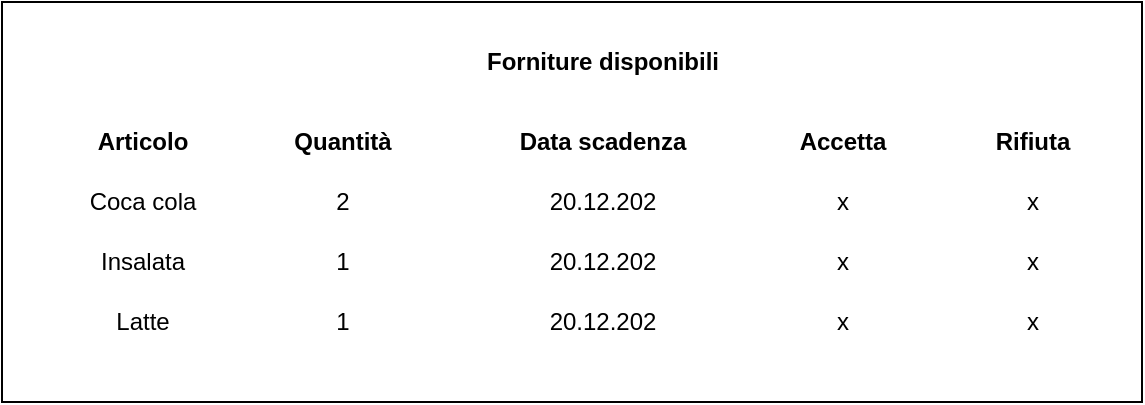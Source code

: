 <mxfile version="12.6.1" type="device"><diagram id="AM2Yi2tpU6nJyhFND6tY" name="Page-1"><mxGraphModel dx="942" dy="594" grid="1" gridSize="10" guides="1" tooltips="1" connect="1" arrows="1" fold="1" page="1" pageScale="1" pageWidth="1169" pageHeight="827" math="0" shadow="0"><root><mxCell id="0"/><mxCell id="1" parent="0"/><mxCell id="0dTWJ1mt-Fz3z_qdL9y1-1" value="" style="rounded=0;whiteSpace=wrap;html=1;" vertex="1" parent="1"><mxGeometry x="20" y="80" width="570" height="200" as="geometry"/></mxCell><mxCell id="0dTWJ1mt-Fz3z_qdL9y1-6" value="Quantità" style="text;html=1;align=center;verticalAlign=middle;resizable=0;points=[];autosize=1;fontStyle=1" vertex="1" parent="1"><mxGeometry x="160" y="140" width="60" height="20" as="geometry"/></mxCell><mxCell id="0dTWJ1mt-Fz3z_qdL9y1-10" value="Articolo" style="text;html=1;align=center;verticalAlign=middle;resizable=0;points=[];autosize=1;fontStyle=1" vertex="1" parent="1"><mxGeometry x="60" y="140" width="60" height="20" as="geometry"/></mxCell><mxCell id="0dTWJ1mt-Fz3z_qdL9y1-11" value="Coca cola" style="text;html=1;align=center;verticalAlign=middle;resizable=0;points=[];autosize=1;fontStyle=0" vertex="1" parent="1"><mxGeometry x="55" y="170" width="70" height="20" as="geometry"/></mxCell><mxCell id="0dTWJ1mt-Fz3z_qdL9y1-12" value="Data scadenza" style="text;html=1;align=center;verticalAlign=middle;resizable=0;points=[];autosize=1;fontStyle=1" vertex="1" parent="1"><mxGeometry x="270" y="140" width="100" height="20" as="geometry"/></mxCell><mxCell id="0dTWJ1mt-Fz3z_qdL9y1-13" value="20.12.202" style="text;html=1;align=center;verticalAlign=middle;resizable=0;points=[];autosize=1;fontStyle=0" vertex="1" parent="1"><mxGeometry x="280" y="170" width="80" height="20" as="geometry"/></mxCell><mxCell id="0dTWJ1mt-Fz3z_qdL9y1-14" value="Insalata" style="text;html=1;align=center;verticalAlign=middle;resizable=0;points=[];autosize=1;fontStyle=0" vertex="1" parent="1"><mxGeometry x="60" y="200" width="60" height="20" as="geometry"/></mxCell><mxCell id="0dTWJ1mt-Fz3z_qdL9y1-17" value="1" style="text;html=1;align=center;verticalAlign=middle;resizable=0;points=[];autosize=1;fontStyle=0" vertex="1" parent="1"><mxGeometry x="180" y="200" width="20" height="20" as="geometry"/></mxCell><mxCell id="0dTWJ1mt-Fz3z_qdL9y1-18" value="20.12.202" style="text;html=1;align=center;verticalAlign=middle;resizable=0;points=[];autosize=1;fontStyle=0" vertex="1" parent="1"><mxGeometry x="280" y="200" width="80" height="20" as="geometry"/></mxCell><mxCell id="0dTWJ1mt-Fz3z_qdL9y1-20" value="2" style="text;html=1;align=center;verticalAlign=middle;resizable=0;points=[];autosize=1;fontStyle=0" vertex="1" parent="1"><mxGeometry x="180" y="170" width="20" height="20" as="geometry"/></mxCell><mxCell id="0dTWJ1mt-Fz3z_qdL9y1-25" value="Latte" style="text;html=1;align=center;verticalAlign=middle;resizable=0;points=[];autosize=1;fontStyle=0" vertex="1" parent="1"><mxGeometry x="70" y="230" width="40" height="20" as="geometry"/></mxCell><mxCell id="0dTWJ1mt-Fz3z_qdL9y1-28" value="20.12.202" style="text;html=1;align=center;verticalAlign=middle;resizable=0;points=[];autosize=1;fontStyle=0" vertex="1" parent="1"><mxGeometry x="280" y="230" width="80" height="20" as="geometry"/></mxCell><mxCell id="0dTWJ1mt-Fz3z_qdL9y1-34" value="1" style="text;html=1;align=center;verticalAlign=middle;resizable=0;points=[];autosize=1;fontStyle=0" vertex="1" parent="1"><mxGeometry x="180" y="230" width="20" height="20" as="geometry"/></mxCell><mxCell id="0dTWJ1mt-Fz3z_qdL9y1-41" value="Rifiuta" style="text;html=1;align=center;verticalAlign=middle;resizable=0;points=[];autosize=1;fontStyle=1" vertex="1" parent="1"><mxGeometry x="510" y="140" width="50" height="20" as="geometry"/></mxCell><mxCell id="0dTWJ1mt-Fz3z_qdL9y1-42" value="x" style="text;html=1;align=center;verticalAlign=middle;resizable=0;points=[];autosize=1;fontStyle=0" vertex="1" parent="1"><mxGeometry x="430" y="200" width="20" height="20" as="geometry"/></mxCell><mxCell id="0dTWJ1mt-Fz3z_qdL9y1-43" value="x" style="text;html=1;align=center;verticalAlign=middle;resizable=0;points=[];autosize=1;fontStyle=0" vertex="1" parent="1"><mxGeometry x="430" y="170" width="20" height="20" as="geometry"/></mxCell><mxCell id="0dTWJ1mt-Fz3z_qdL9y1-44" value="x" style="text;html=1;align=center;verticalAlign=middle;resizable=0;points=[];autosize=1;fontStyle=0" vertex="1" parent="1"><mxGeometry x="430" y="230" width="20" height="20" as="geometry"/></mxCell><mxCell id="0dTWJ1mt-Fz3z_qdL9y1-46" value="x" style="text;html=1;align=center;verticalAlign=middle;resizable=0;points=[];autosize=1;fontStyle=0" vertex="1" parent="1"><mxGeometry x="525" y="170" width="20" height="20" as="geometry"/></mxCell><mxCell id="0dTWJ1mt-Fz3z_qdL9y1-47" value="x" style="text;html=1;align=center;verticalAlign=middle;resizable=0;points=[];autosize=1;fontStyle=0" vertex="1" parent="1"><mxGeometry x="525" y="200" width="20" height="20" as="geometry"/></mxCell><mxCell id="0dTWJ1mt-Fz3z_qdL9y1-48" value="x" style="text;html=1;align=center;verticalAlign=middle;resizable=0;points=[];autosize=1;fontStyle=0" vertex="1" parent="1"><mxGeometry x="525" y="230" width="20" height="20" as="geometry"/></mxCell><mxCell id="0dTWJ1mt-Fz3z_qdL9y1-49" value="&lt;b&gt;Forniture disponibili&lt;/b&gt;" style="text;html=1;align=center;verticalAlign=middle;resizable=0;points=[];autosize=1;fontStyle=0" vertex="1" parent="1"><mxGeometry x="255" y="100" width="130" height="20" as="geometry"/></mxCell><mxCell id="0dTWJ1mt-Fz3z_qdL9y1-50" value="Accetta" style="text;html=1;align=center;verticalAlign=middle;resizable=0;points=[];autosize=1;fontStyle=1" vertex="1" parent="1"><mxGeometry x="410" y="140" width="60" height="20" as="geometry"/></mxCell></root></mxGraphModel></diagram></mxfile>
